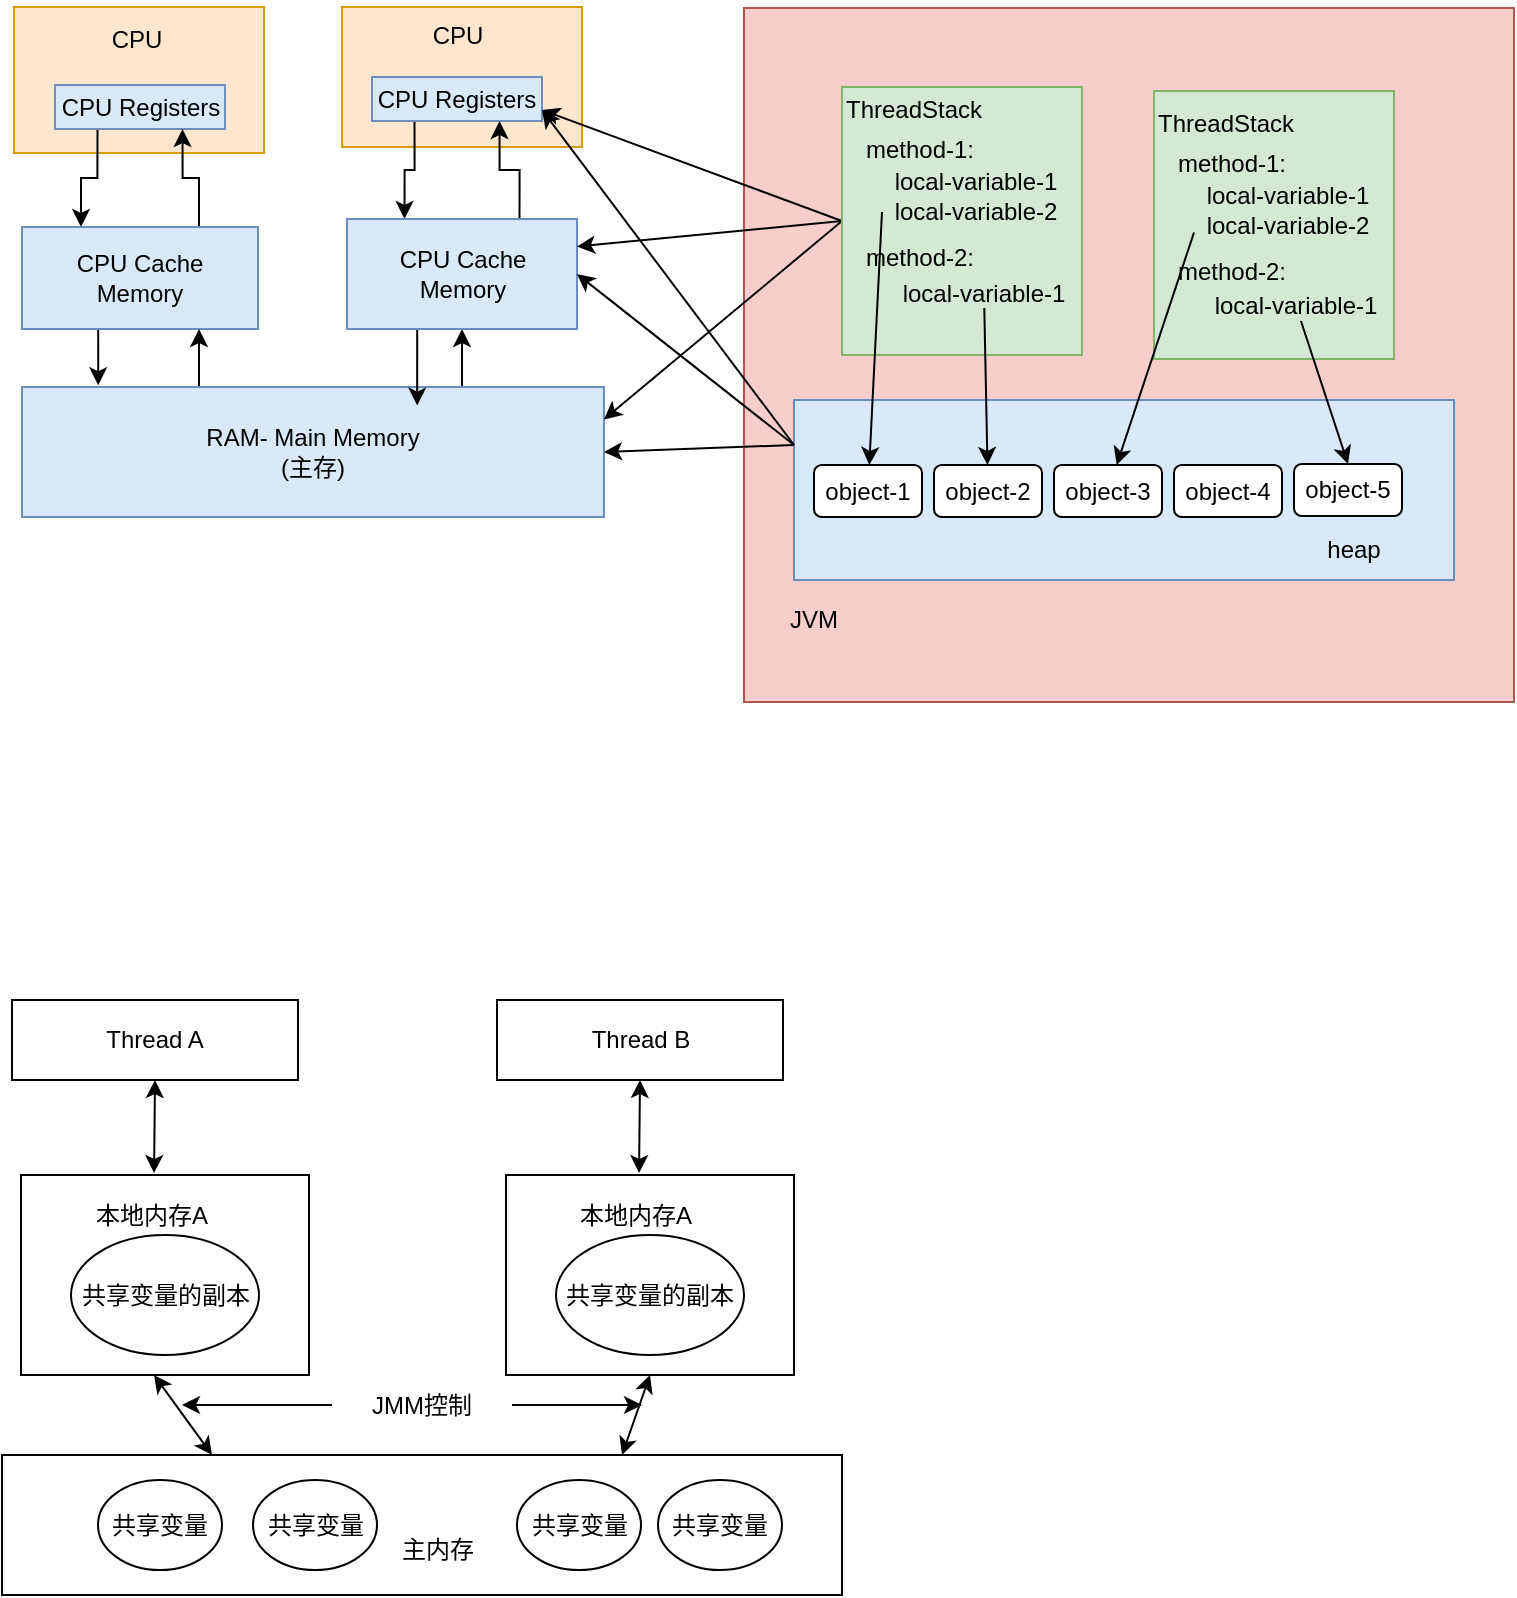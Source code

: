 <mxfile version="12.1.7" type="github" pages="2">
  <diagram id="ILxC6_wEYAGkN3Qzh64Z" name="CPU和缓存">
    <mxGraphModel dx="538" dy="333" grid="1" gridSize="10" guides="1" tooltips="1" connect="1" arrows="1" fold="1" page="1" pageScale="1" pageWidth="827" pageHeight="1169" math="0" shadow="0">
      <root>
        <mxCell id="0"/>
        <mxCell id="1" parent="0"/>
        <mxCell id="YYaNBqdhBjBN7z7zkRMa-2" value="" style="rounded=0;whiteSpace=wrap;html=1;fillColor=#f8cecc;strokeColor=#b85450;" vertex="1" parent="1">
          <mxGeometry x="425" y="34" width="385" height="347" as="geometry"/>
        </mxCell>
        <mxCell id="YYaNBqdhBjBN7z7zkRMa-3" value="" style="rounded=0;whiteSpace=wrap;html=1;fillColor=#ffe6cc;strokeColor=#d79b00;" vertex="1" parent="1">
          <mxGeometry x="60" y="33.5" width="125" height="73" as="geometry"/>
        </mxCell>
        <mxCell id="YYaNBqdhBjBN7z7zkRMa-4" value="CPU" style="text;html=1;strokeColor=none;fillColor=none;align=center;verticalAlign=middle;whiteSpace=wrap;rounded=0;direction=south;" vertex="1" parent="1">
          <mxGeometry x="109" y="30" width="25" height="40" as="geometry"/>
        </mxCell>
        <mxCell id="YYaNBqdhBjBN7z7zkRMa-5" style="edgeStyle=orthogonalEdgeStyle;rounded=0;orthogonalLoop=1;jettySize=auto;html=1;exitX=0.25;exitY=1;exitDx=0;exitDy=0;entryX=0.25;entryY=0;entryDx=0;entryDy=0;" edge="1" parent="1" source="YYaNBqdhBjBN7z7zkRMa-6" target="YYaNBqdhBjBN7z7zkRMa-9">
          <mxGeometry relative="1" as="geometry"/>
        </mxCell>
        <mxCell id="YYaNBqdhBjBN7z7zkRMa-6" value="CPU Registers" style="rounded=0;whiteSpace=wrap;html=1;fillColor=#dae8fc;strokeColor=#6c8ebf;" vertex="1" parent="1">
          <mxGeometry x="80.5" y="72.5" width="85" height="22" as="geometry"/>
        </mxCell>
        <mxCell id="YYaNBqdhBjBN7z7zkRMa-7" style="edgeStyle=orthogonalEdgeStyle;rounded=0;orthogonalLoop=1;jettySize=auto;html=1;exitX=0.75;exitY=0;exitDx=0;exitDy=0;entryX=0.75;entryY=1;entryDx=0;entryDy=0;" edge="1" parent="1" source="YYaNBqdhBjBN7z7zkRMa-9" target="YYaNBqdhBjBN7z7zkRMa-6">
          <mxGeometry relative="1" as="geometry"/>
        </mxCell>
        <mxCell id="YYaNBqdhBjBN7z7zkRMa-8" style="edgeStyle=orthogonalEdgeStyle;rounded=0;orthogonalLoop=1;jettySize=auto;html=1;exitX=0.25;exitY=1;exitDx=0;exitDy=0;entryX=0.131;entryY=-0.014;entryDx=0;entryDy=0;entryPerimeter=0;" edge="1" parent="1" source="YYaNBqdhBjBN7z7zkRMa-9" target="YYaNBqdhBjBN7z7zkRMa-12">
          <mxGeometry relative="1" as="geometry"/>
        </mxCell>
        <mxCell id="YYaNBqdhBjBN7z7zkRMa-9" value="CPU Cache&lt;br&gt;Memory" style="rounded=0;whiteSpace=wrap;html=1;fillColor=#dae8fc;strokeColor=#6c8ebf;" vertex="1" parent="1">
          <mxGeometry x="64" y="143.5" width="118" height="51" as="geometry"/>
        </mxCell>
        <mxCell id="YYaNBqdhBjBN7z7zkRMa-10" style="edgeStyle=orthogonalEdgeStyle;rounded=0;orthogonalLoop=1;jettySize=auto;html=1;exitX=0.25;exitY=0;exitDx=0;exitDy=0;entryX=0.75;entryY=1;entryDx=0;entryDy=0;" edge="1" parent="1" source="YYaNBqdhBjBN7z7zkRMa-12" target="YYaNBqdhBjBN7z7zkRMa-9">
          <mxGeometry relative="1" as="geometry"/>
        </mxCell>
        <mxCell id="YYaNBqdhBjBN7z7zkRMa-11" style="edgeStyle=orthogonalEdgeStyle;rounded=0;orthogonalLoop=1;jettySize=auto;html=1;exitX=0.75;exitY=0;exitDx=0;exitDy=0;entryX=0.5;entryY=1;entryDx=0;entryDy=0;" edge="1" parent="1" source="YYaNBqdhBjBN7z7zkRMa-12" target="YYaNBqdhBjBN7z7zkRMa-19">
          <mxGeometry relative="1" as="geometry">
            <mxPoint x="304" y="183.5" as="targetPoint"/>
          </mxGeometry>
        </mxCell>
        <mxCell id="YYaNBqdhBjBN7z7zkRMa-12" value="RAM- Main Memory&lt;br&gt;(主存)" style="rounded=0;whiteSpace=wrap;html=1;fillColor=#dae8fc;strokeColor=#6c8ebf;" vertex="1" parent="1">
          <mxGeometry x="64" y="223.5" width="291" height="65" as="geometry"/>
        </mxCell>
        <mxCell id="YYaNBqdhBjBN7z7zkRMa-13" value="" style="rounded=0;whiteSpace=wrap;html=1;fillColor=#ffe6cc;strokeColor=#d79b00;" vertex="1" parent="1">
          <mxGeometry x="224" y="33.5" width="120" height="70" as="geometry"/>
        </mxCell>
        <mxCell id="YYaNBqdhBjBN7z7zkRMa-14" value="CPU" style="text;html=1;strokeColor=none;fillColor=none;align=center;verticalAlign=middle;whiteSpace=wrap;rounded=0;" vertex="1" parent="1">
          <mxGeometry x="261.5" y="35.5" width="40" height="25" as="geometry"/>
        </mxCell>
        <mxCell id="YYaNBqdhBjBN7z7zkRMa-15" style="edgeStyle=orthogonalEdgeStyle;rounded=0;orthogonalLoop=1;jettySize=auto;html=1;exitX=0.25;exitY=1;exitDx=0;exitDy=0;entryX=0.25;entryY=0;entryDx=0;entryDy=0;" edge="1" parent="1" source="YYaNBqdhBjBN7z7zkRMa-16" target="YYaNBqdhBjBN7z7zkRMa-19">
          <mxGeometry relative="1" as="geometry"/>
        </mxCell>
        <mxCell id="YYaNBqdhBjBN7z7zkRMa-16" value="CPU Registers" style="rounded=0;whiteSpace=wrap;html=1;fillColor=#dae8fc;strokeColor=#6c8ebf;" vertex="1" parent="1">
          <mxGeometry x="239" y="68.5" width="85" height="22" as="geometry"/>
        </mxCell>
        <mxCell id="YYaNBqdhBjBN7z7zkRMa-17" style="edgeStyle=orthogonalEdgeStyle;rounded=0;orthogonalLoop=1;jettySize=auto;html=1;exitX=0.75;exitY=0;exitDx=0;exitDy=0;entryX=0.75;entryY=1;entryDx=0;entryDy=0;" edge="1" parent="1" source="YYaNBqdhBjBN7z7zkRMa-19" target="YYaNBqdhBjBN7z7zkRMa-16">
          <mxGeometry relative="1" as="geometry"/>
        </mxCell>
        <mxCell id="YYaNBqdhBjBN7z7zkRMa-18" style="edgeStyle=orthogonalEdgeStyle;rounded=0;orthogonalLoop=1;jettySize=auto;html=1;exitX=0.25;exitY=1;exitDx=0;exitDy=0;entryX=0.679;entryY=0.143;entryDx=0;entryDy=0;entryPerimeter=0;" edge="1" parent="1" source="YYaNBqdhBjBN7z7zkRMa-19" target="YYaNBqdhBjBN7z7zkRMa-12">
          <mxGeometry relative="1" as="geometry"/>
        </mxCell>
        <mxCell id="YYaNBqdhBjBN7z7zkRMa-19" value="CPU Cache&lt;br&gt;Memory" style="rounded=0;whiteSpace=wrap;html=1;fillColor=#dae8fc;strokeColor=#6c8ebf;" vertex="1" parent="1">
          <mxGeometry x="226.5" y="139.5" width="115" height="55" as="geometry"/>
        </mxCell>
        <mxCell id="YYaNBqdhBjBN7z7zkRMa-21" value="" style="rounded=0;whiteSpace=wrap;html=1;fillColor=#dae8fc;strokeColor=#6c8ebf;" vertex="1" parent="1">
          <mxGeometry x="450" y="230" width="330" height="90" as="geometry"/>
        </mxCell>
        <mxCell id="YYaNBqdhBjBN7z7zkRMa-23" value="" style="endArrow=classic;html=1;exitX=0;exitY=0.5;exitDx=0;exitDy=0;entryX=1;entryY=0.75;entryDx=0;entryDy=0;" edge="1" parent="1" source="YYaNBqdhBjBN7z7zkRMa-20" target="YYaNBqdhBjBN7z7zkRMa-16">
          <mxGeometry width="50" height="50" relative="1" as="geometry">
            <mxPoint x="334" y="103.5" as="sourcePoint"/>
            <mxPoint x="384" y="53.5" as="targetPoint"/>
          </mxGeometry>
        </mxCell>
        <mxCell id="YYaNBqdhBjBN7z7zkRMa-24" value="" style="endArrow=classic;html=1;exitX=0;exitY=0.5;exitDx=0;exitDy=0;entryX=1;entryY=0.25;entryDx=0;entryDy=0;" edge="1" parent="1" source="YYaNBqdhBjBN7z7zkRMa-20" target="YYaNBqdhBjBN7z7zkRMa-19">
          <mxGeometry width="50" height="50" relative="1" as="geometry">
            <mxPoint x="344" y="203.5" as="sourcePoint"/>
            <mxPoint x="394" y="153.5" as="targetPoint"/>
          </mxGeometry>
        </mxCell>
        <mxCell id="YYaNBqdhBjBN7z7zkRMa-25" value="" style="endArrow=classic;html=1;exitX=0;exitY=0.5;exitDx=0;exitDy=0;entryX=1;entryY=0.25;entryDx=0;entryDy=0;" edge="1" parent="1" source="YYaNBqdhBjBN7z7zkRMa-20" target="YYaNBqdhBjBN7z7zkRMa-12">
          <mxGeometry width="50" height="50" relative="1" as="geometry">
            <mxPoint x="314" y="323.5" as="sourcePoint"/>
            <mxPoint x="364" y="273.5" as="targetPoint"/>
          </mxGeometry>
        </mxCell>
        <mxCell id="YYaNBqdhBjBN7z7zkRMa-26" value="" style="endArrow=classic;html=1;exitX=0;exitY=0.25;exitDx=0;exitDy=0;entryX=1;entryY=0.75;entryDx=0;entryDy=0;" edge="1" parent="1" source="YYaNBqdhBjBN7z7zkRMa-21" target="YYaNBqdhBjBN7z7zkRMa-16">
          <mxGeometry width="50" height="50" relative="1" as="geometry">
            <mxPoint x="304" y="323.5" as="sourcePoint"/>
            <mxPoint x="354" y="273.5" as="targetPoint"/>
          </mxGeometry>
        </mxCell>
        <mxCell id="YYaNBqdhBjBN7z7zkRMa-27" value="" style="endArrow=classic;html=1;exitX=0;exitY=0.25;exitDx=0;exitDy=0;entryX=1;entryY=0.5;entryDx=0;entryDy=0;" edge="1" parent="1" source="YYaNBqdhBjBN7z7zkRMa-21" target="YYaNBqdhBjBN7z7zkRMa-19">
          <mxGeometry width="50" height="50" relative="1" as="geometry">
            <mxPoint x="314" y="353.5" as="sourcePoint"/>
            <mxPoint x="364" y="303.5" as="targetPoint"/>
          </mxGeometry>
        </mxCell>
        <mxCell id="YYaNBqdhBjBN7z7zkRMa-28" value="" style="endArrow=classic;html=1;exitX=0;exitY=0.25;exitDx=0;exitDy=0;entryX=1;entryY=0.5;entryDx=0;entryDy=0;" edge="1" parent="1" source="YYaNBqdhBjBN7z7zkRMa-21" target="YYaNBqdhBjBN7z7zkRMa-12">
          <mxGeometry width="50" height="50" relative="1" as="geometry">
            <mxPoint x="354" y="343.5" as="sourcePoint"/>
            <mxPoint x="404" y="293.5" as="targetPoint"/>
          </mxGeometry>
        </mxCell>
        <mxCell id="YYaNBqdhBjBN7z7zkRMa-29" value="JVM" style="text;html=1;strokeColor=none;fillColor=none;align=center;verticalAlign=middle;whiteSpace=wrap;rounded=0;" vertex="1" parent="1">
          <mxGeometry x="440" y="330" width="40" height="20" as="geometry"/>
        </mxCell>
        <mxCell id="YYaNBqdhBjBN7z7zkRMa-30" value="Thread A" style="rounded=0;whiteSpace=wrap;html=1;" vertex="1" parent="1">
          <mxGeometry x="59" y="530" width="143" height="40" as="geometry"/>
        </mxCell>
        <mxCell id="YYaNBqdhBjBN7z7zkRMa-31" value="" style="rounded=0;whiteSpace=wrap;html=1;" vertex="1" parent="1">
          <mxGeometry x="63.5" y="617.5" width="144" height="100" as="geometry"/>
        </mxCell>
        <mxCell id="YYaNBqdhBjBN7z7zkRMa-32" value="本地内存A" style="text;html=1;strokeColor=none;fillColor=none;align=center;verticalAlign=middle;whiteSpace=wrap;rounded=0;" vertex="1" parent="1">
          <mxGeometry x="92.5" y="627.5" width="72" height="20" as="geometry"/>
        </mxCell>
        <mxCell id="YYaNBqdhBjBN7z7zkRMa-33" style="edgeStyle=orthogonalEdgeStyle;rounded=0;orthogonalLoop=1;jettySize=auto;html=1;exitX=0.5;exitY=1;exitDx=0;exitDy=0;" edge="1" parent="1" source="YYaNBqdhBjBN7z7zkRMa-32" target="YYaNBqdhBjBN7z7zkRMa-32">
          <mxGeometry relative="1" as="geometry"/>
        </mxCell>
        <mxCell id="YYaNBqdhBjBN7z7zkRMa-34" value="共享变量的副本" style="ellipse;whiteSpace=wrap;html=1;" vertex="1" parent="1">
          <mxGeometry x="88.5" y="647.5" width="94" height="60" as="geometry"/>
        </mxCell>
        <mxCell id="YYaNBqdhBjBN7z7zkRMa-35" value="" style="rounded=0;whiteSpace=wrap;html=1;" vertex="1" parent="1">
          <mxGeometry x="54" y="757.5" width="420" height="70" as="geometry"/>
        </mxCell>
        <mxCell id="YYaNBqdhBjBN7z7zkRMa-36" value="共享变量" style="ellipse;whiteSpace=wrap;html=1;" vertex="1" parent="1">
          <mxGeometry x="102" y="770" width="62" height="45" as="geometry"/>
        </mxCell>
        <mxCell id="YYaNBqdhBjBN7z7zkRMa-37" value="共享变量" style="ellipse;whiteSpace=wrap;html=1;" vertex="1" parent="1">
          <mxGeometry x="179.5" y="770" width="62" height="45" as="geometry"/>
        </mxCell>
        <mxCell id="YYaNBqdhBjBN7z7zkRMa-38" value="共享变量" style="ellipse;whiteSpace=wrap;html=1;" vertex="1" parent="1">
          <mxGeometry x="311.5" y="770" width="62" height="45" as="geometry"/>
        </mxCell>
        <mxCell id="YYaNBqdhBjBN7z7zkRMa-39" value="共享变量" style="ellipse;whiteSpace=wrap;html=1;" vertex="1" parent="1">
          <mxGeometry x="382" y="770" width="62" height="45" as="geometry"/>
        </mxCell>
        <mxCell id="YYaNBqdhBjBN7z7zkRMa-40" value="" style="endArrow=classic;startArrow=classic;html=1;entryX=0.5;entryY=1;entryDx=0;entryDy=0;exitX=0.462;exitY=-0.01;exitDx=0;exitDy=0;exitPerimeter=0;" edge="1" parent="1" source="YYaNBqdhBjBN7z7zkRMa-31" target="YYaNBqdhBjBN7z7zkRMa-30">
          <mxGeometry width="50" height="50" relative="1" as="geometry">
            <mxPoint x="94" y="627.5" as="sourcePoint"/>
            <mxPoint x="144" y="577.5" as="targetPoint"/>
          </mxGeometry>
        </mxCell>
        <mxCell id="YYaNBqdhBjBN7z7zkRMa-41" value="" style="endArrow=classic;startArrow=classic;html=1;entryX=0.462;entryY=1;entryDx=0;entryDy=0;entryPerimeter=0;exitX=0.25;exitY=0;exitDx=0;exitDy=0;" edge="1" parent="1" source="YYaNBqdhBjBN7z7zkRMa-35" target="YYaNBqdhBjBN7z7zkRMa-31">
          <mxGeometry width="50" height="50" relative="1" as="geometry">
            <mxPoint x="84" y="787.5" as="sourcePoint"/>
            <mxPoint x="134" y="737.5" as="targetPoint"/>
          </mxGeometry>
        </mxCell>
        <mxCell id="YYaNBqdhBjBN7z7zkRMa-42" value="Thread B" style="rounded=0;whiteSpace=wrap;html=1;" vertex="1" parent="1">
          <mxGeometry x="301.5" y="530" width="143" height="40" as="geometry"/>
        </mxCell>
        <mxCell id="YYaNBqdhBjBN7z7zkRMa-43" value="" style="rounded=0;whiteSpace=wrap;html=1;" vertex="1" parent="1">
          <mxGeometry x="306" y="617.5" width="144" height="100" as="geometry"/>
        </mxCell>
        <mxCell id="YYaNBqdhBjBN7z7zkRMa-44" value="本地内存A" style="text;html=1;strokeColor=none;fillColor=none;align=center;verticalAlign=middle;whiteSpace=wrap;rounded=0;" vertex="1" parent="1">
          <mxGeometry x="335" y="627.5" width="72" height="20" as="geometry"/>
        </mxCell>
        <mxCell id="YYaNBqdhBjBN7z7zkRMa-45" style="edgeStyle=orthogonalEdgeStyle;rounded=0;orthogonalLoop=1;jettySize=auto;html=1;exitX=0.5;exitY=1;exitDx=0;exitDy=0;" edge="1" parent="1" source="YYaNBqdhBjBN7z7zkRMa-44" target="YYaNBqdhBjBN7z7zkRMa-44">
          <mxGeometry relative="1" as="geometry"/>
        </mxCell>
        <mxCell id="YYaNBqdhBjBN7z7zkRMa-46" value="共享变量的副本" style="ellipse;whiteSpace=wrap;html=1;" vertex="1" parent="1">
          <mxGeometry x="331" y="647.5" width="94" height="60" as="geometry"/>
        </mxCell>
        <mxCell id="YYaNBqdhBjBN7z7zkRMa-47" value="" style="endArrow=classic;startArrow=classic;html=1;entryX=0.5;entryY=1;entryDx=0;entryDy=0;exitX=0.462;exitY=-0.01;exitDx=0;exitDy=0;exitPerimeter=0;" edge="1" parent="1" source="YYaNBqdhBjBN7z7zkRMa-43" target="YYaNBqdhBjBN7z7zkRMa-42">
          <mxGeometry width="50" height="50" relative="1" as="geometry">
            <mxPoint x="336.5" y="627.5" as="sourcePoint"/>
            <mxPoint x="386.5" y="577.5" as="targetPoint"/>
          </mxGeometry>
        </mxCell>
        <mxCell id="YYaNBqdhBjBN7z7zkRMa-48" value="" style="endArrow=classic;startArrow=classic;html=1;entryX=0.5;entryY=1;entryDx=0;entryDy=0;" edge="1" parent="1" target="YYaNBqdhBjBN7z7zkRMa-43">
          <mxGeometry width="50" height="50" relative="1" as="geometry">
            <mxPoint x="364" y="757.5" as="sourcePoint"/>
            <mxPoint x="414" y="707.5" as="targetPoint"/>
          </mxGeometry>
        </mxCell>
        <mxCell id="YYaNBqdhBjBN7z7zkRMa-49" style="edgeStyle=orthogonalEdgeStyle;rounded=0;orthogonalLoop=1;jettySize=auto;html=1;exitX=0;exitY=0.5;exitDx=0;exitDy=0;" edge="1" parent="1" source="YYaNBqdhBjBN7z7zkRMa-51">
          <mxGeometry relative="1" as="geometry">
            <mxPoint x="144" y="732.5" as="targetPoint"/>
          </mxGeometry>
        </mxCell>
        <mxCell id="YYaNBqdhBjBN7z7zkRMa-50" style="edgeStyle=orthogonalEdgeStyle;rounded=0;orthogonalLoop=1;jettySize=auto;html=1;exitX=1;exitY=0.5;exitDx=0;exitDy=0;" edge="1" parent="1" source="YYaNBqdhBjBN7z7zkRMa-51">
          <mxGeometry relative="1" as="geometry">
            <mxPoint x="374" y="732.5" as="targetPoint"/>
          </mxGeometry>
        </mxCell>
        <mxCell id="YYaNBqdhBjBN7z7zkRMa-51" value="JMM控制" style="text;html=1;strokeColor=none;fillColor=none;align=center;verticalAlign=middle;whiteSpace=wrap;rounded=0;" vertex="1" parent="1">
          <mxGeometry x="219" y="717.5" width="90" height="30" as="geometry"/>
        </mxCell>
        <mxCell id="YYaNBqdhBjBN7z7zkRMa-52" value="主内存" style="text;html=1;strokeColor=none;fillColor=none;align=center;verticalAlign=middle;whiteSpace=wrap;rounded=0;" vertex="1" parent="1">
          <mxGeometry x="251.5" y="795" width="40" height="20" as="geometry"/>
        </mxCell>
        <mxCell id="q9u4zXfn57YhL3ntNb7U-8" value="object-1" style="rounded=1;whiteSpace=wrap;html=1;" vertex="1" parent="1">
          <mxGeometry x="460" y="262.5" width="54" height="26" as="geometry"/>
        </mxCell>
        <mxCell id="q9u4zXfn57YhL3ntNb7U-9" value="heap" style="text;html=1;strokeColor=none;fillColor=none;align=center;verticalAlign=middle;whiteSpace=wrap;rounded=0;" vertex="1" parent="1">
          <mxGeometry x="710" y="300" width="40" height="10" as="geometry"/>
        </mxCell>
        <mxCell id="q9u4zXfn57YhL3ntNb7U-10" value="object-2" style="rounded=1;whiteSpace=wrap;html=1;" vertex="1" parent="1">
          <mxGeometry x="520" y="262.5" width="54" height="26" as="geometry"/>
        </mxCell>
        <mxCell id="q9u4zXfn57YhL3ntNb7U-11" value="object-3" style="rounded=1;whiteSpace=wrap;html=1;" vertex="1" parent="1">
          <mxGeometry x="580" y="262.5" width="54" height="26" as="geometry"/>
        </mxCell>
        <mxCell id="q9u4zXfn57YhL3ntNb7U-12" value="object-4" style="rounded=1;whiteSpace=wrap;html=1;" vertex="1" parent="1">
          <mxGeometry x="640" y="262.5" width="54" height="26" as="geometry"/>
        </mxCell>
        <mxCell id="q9u4zXfn57YhL3ntNb7U-21" value="" style="group" vertex="1" connectable="0" parent="1">
          <mxGeometry x="474" y="73.5" width="120" height="134" as="geometry"/>
        </mxCell>
        <mxCell id="YYaNBqdhBjBN7z7zkRMa-20" value="" style="rounded=0;whiteSpace=wrap;html=1;fillColor=#d5e8d4;strokeColor=#82b366;" vertex="1" parent="q9u4zXfn57YhL3ntNb7U-21">
          <mxGeometry width="120" height="134" as="geometry"/>
        </mxCell>
        <mxCell id="q9u4zXfn57YhL3ntNb7U-1" value="ThreadStack" style="text;html=1;strokeColor=none;fillColor=none;align=center;verticalAlign=middle;whiteSpace=wrap;rounded=0;" vertex="1" parent="q9u4zXfn57YhL3ntNb7U-21">
          <mxGeometry x="16" y="1.5" width="40" height="20" as="geometry"/>
        </mxCell>
        <mxCell id="q9u4zXfn57YhL3ntNb7U-2" value="method-1:" style="text;html=1;strokeColor=none;fillColor=none;align=center;verticalAlign=middle;whiteSpace=wrap;rounded=0;" vertex="1" parent="q9u4zXfn57YhL3ntNb7U-21">
          <mxGeometry x="6" y="21.5" width="66" height="20" as="geometry"/>
        </mxCell>
        <mxCell id="q9u4zXfn57YhL3ntNb7U-3" value="local-variable-1" style="text;html=1;strokeColor=none;fillColor=none;align=center;verticalAlign=middle;whiteSpace=wrap;rounded=0;" vertex="1" parent="q9u4zXfn57YhL3ntNb7U-21">
          <mxGeometry x="24" y="40" width="86" height="15" as="geometry"/>
        </mxCell>
        <mxCell id="q9u4zXfn57YhL3ntNb7U-4" value="local-variable-2" style="text;html=1;strokeColor=none;fillColor=none;align=center;verticalAlign=middle;whiteSpace=wrap;rounded=0;" vertex="1" parent="q9u4zXfn57YhL3ntNb7U-21">
          <mxGeometry x="20" y="55" width="94" height="15" as="geometry"/>
        </mxCell>
        <mxCell id="q9u4zXfn57YhL3ntNb7U-6" value="method-2:" style="text;html=1;strokeColor=none;fillColor=none;align=center;verticalAlign=middle;whiteSpace=wrap;rounded=0;" vertex="1" parent="q9u4zXfn57YhL3ntNb7U-21">
          <mxGeometry x="6" y="75.5" width="66" height="20" as="geometry"/>
        </mxCell>
        <mxCell id="q9u4zXfn57YhL3ntNb7U-7" value="local-variable-1" style="text;html=1;strokeColor=none;fillColor=none;align=center;verticalAlign=middle;whiteSpace=wrap;rounded=0;" vertex="1" parent="q9u4zXfn57YhL3ntNb7U-21">
          <mxGeometry x="28" y="95.5" width="86" height="15" as="geometry"/>
        </mxCell>
        <mxCell id="q9u4zXfn57YhL3ntNb7U-22" value="" style="group" vertex="1" connectable="0" parent="1">
          <mxGeometry x="630" y="80" width="120" height="134" as="geometry"/>
        </mxCell>
        <mxCell id="q9u4zXfn57YhL3ntNb7U-14" value="" style="rounded=0;whiteSpace=wrap;html=1;fillColor=#d5e8d4;strokeColor=#82b366;" vertex="1" parent="q9u4zXfn57YhL3ntNb7U-22">
          <mxGeometry y="-4.5" width="120" height="134" as="geometry"/>
        </mxCell>
        <mxCell id="q9u4zXfn57YhL3ntNb7U-15" value="ThreadStack" style="text;html=1;strokeColor=none;fillColor=none;align=center;verticalAlign=middle;whiteSpace=wrap;rounded=0;" vertex="1" parent="q9u4zXfn57YhL3ntNb7U-22">
          <mxGeometry x="16" y="1.5" width="40" height="20" as="geometry"/>
        </mxCell>
        <mxCell id="q9u4zXfn57YhL3ntNb7U-16" value="method-1:" style="text;html=1;strokeColor=none;fillColor=none;align=center;verticalAlign=middle;whiteSpace=wrap;rounded=0;" vertex="1" parent="q9u4zXfn57YhL3ntNb7U-22">
          <mxGeometry x="6" y="21.5" width="66" height="20" as="geometry"/>
        </mxCell>
        <mxCell id="q9u4zXfn57YhL3ntNb7U-17" value="local-variable-1" style="text;html=1;strokeColor=none;fillColor=none;align=center;verticalAlign=middle;whiteSpace=wrap;rounded=0;" vertex="1" parent="q9u4zXfn57YhL3ntNb7U-22">
          <mxGeometry x="24" y="40" width="86" height="15" as="geometry"/>
        </mxCell>
        <mxCell id="q9u4zXfn57YhL3ntNb7U-18" value="local-variable-2" style="text;html=1;strokeColor=none;fillColor=none;align=center;verticalAlign=middle;whiteSpace=wrap;rounded=0;" vertex="1" parent="q9u4zXfn57YhL3ntNb7U-22">
          <mxGeometry x="20" y="55" width="94" height="15" as="geometry"/>
        </mxCell>
        <mxCell id="q9u4zXfn57YhL3ntNb7U-19" value="method-2:" style="text;html=1;strokeColor=none;fillColor=none;align=center;verticalAlign=middle;whiteSpace=wrap;rounded=0;" vertex="1" parent="q9u4zXfn57YhL3ntNb7U-22">
          <mxGeometry x="6" y="75.5" width="66" height="20" as="geometry"/>
        </mxCell>
        <mxCell id="q9u4zXfn57YhL3ntNb7U-20" value="local-variable-1" style="text;html=1;strokeColor=none;fillColor=none;align=center;verticalAlign=middle;whiteSpace=wrap;rounded=0;" vertex="1" parent="q9u4zXfn57YhL3ntNb7U-22">
          <mxGeometry x="28" y="95.5" width="86" height="15" as="geometry"/>
        </mxCell>
        <mxCell id="q9u4zXfn57YhL3ntNb7U-23" style="rounded=0;orthogonalLoop=1;jettySize=auto;html=1;" edge="1" parent="1" source="q9u4zXfn57YhL3ntNb7U-7" target="q9u4zXfn57YhL3ntNb7U-10">
          <mxGeometry relative="1" as="geometry"/>
        </mxCell>
        <mxCell id="q9u4zXfn57YhL3ntNb7U-24" style="edgeStyle=none;rounded=0;orthogonalLoop=1;jettySize=auto;html=1;exitX=0;exitY=0.75;exitDx=0;exitDy=0;" edge="1" parent="1" source="q9u4zXfn57YhL3ntNb7U-18" target="q9u4zXfn57YhL3ntNb7U-11">
          <mxGeometry relative="1" as="geometry"/>
        </mxCell>
        <mxCell id="q9u4zXfn57YhL3ntNb7U-25" value="object-5" style="rounded=1;whiteSpace=wrap;html=1;" vertex="1" parent="1">
          <mxGeometry x="700" y="262" width="54" height="26" as="geometry"/>
        </mxCell>
        <mxCell id="q9u4zXfn57YhL3ntNb7U-26" style="edgeStyle=none;rounded=0;orthogonalLoop=1;jettySize=auto;html=1;entryX=0.5;entryY=0;entryDx=0;entryDy=0;" edge="1" parent="1" source="q9u4zXfn57YhL3ntNb7U-20" target="q9u4zXfn57YhL3ntNb7U-25">
          <mxGeometry relative="1" as="geometry"/>
        </mxCell>
        <mxCell id="q9u4zXfn57YhL3ntNb7U-27" style="edgeStyle=none;rounded=0;orthogonalLoop=1;jettySize=auto;html=1;exitX=0;exitY=0.5;exitDx=0;exitDy=0;" edge="1" parent="1" source="q9u4zXfn57YhL3ntNb7U-4" target="q9u4zXfn57YhL3ntNb7U-8">
          <mxGeometry relative="1" as="geometry"/>
        </mxCell>
      </root>
    </mxGraphModel>
  </diagram>
  <diagram id="PNvWoTVO5A2KAkMdWKjw" name="Page-2">
    <mxGraphModel dx="1108" dy="-484" grid="1" gridSize="10" guides="1" tooltips="1" connect="1" arrows="1" fold="1" page="1" pageScale="1" pageWidth="827" pageHeight="1169" math="0" shadow="0">
      <root>
        <mxCell id="PeQlOYz2bRJARWZ1tdeL-0"/>
        <mxCell id="PeQlOYz2bRJARWZ1tdeL-1" parent="PeQlOYz2bRJARWZ1tdeL-0"/>
        <mxCell id="rM_7FHkH0u_7D51nXFv9-0" value="" style="rounded=0;whiteSpace=wrap;html=1;" vertex="1" parent="PeQlOYz2bRJARWZ1tdeL-1">
          <mxGeometry x="50" y="1680" width="680" height="270" as="geometry"/>
        </mxCell>
        <mxCell id="rM_7FHkH0u_7D51nXFv9-1" value="&lt;h1&gt;lock（锁定）&lt;/h1&gt;&lt;p&gt;作用于主内存的变量，把一个变量标识为一条线程独占的状态&lt;/p&gt;" style="text;html=1;strokeColor=none;fillColor=none;spacing=5;spacingTop=-20;whiteSpace=wrap;overflow=hidden;rounded=0;" vertex="1" parent="PeQlOYz2bRJARWZ1tdeL-1">
          <mxGeometry x="60" y="1210" width="334" height="70" as="geometry"/>
        </mxCell>
        <mxCell id="rM_7FHkH0u_7D51nXFv9-2" value="&lt;h1&gt;unlock（解锁）&lt;/h1&gt;&lt;p&gt;作用于主内存的变量，把一个变量标识释放的状态&lt;/p&gt;" style="text;html=1;strokeColor=none;fillColor=none;spacing=5;spacingTop=-20;whiteSpace=wrap;overflow=hidden;rounded=0;" vertex="1" parent="PeQlOYz2bRJARWZ1tdeL-1">
          <mxGeometry x="60" y="1290" width="334" height="70" as="geometry"/>
        </mxCell>
        <mxCell id="rM_7FHkH0u_7D51nXFv9-3" value="&lt;h1&gt;read（读取）&lt;/h1&gt;&lt;p&gt;作用于主内存的变量，把一个变量从主内存传输到线程的工作内存中，以便load动作使用&lt;/p&gt;" style="text;html=1;strokeColor=none;fillColor=none;spacing=5;spacingTop=-20;whiteSpace=wrap;overflow=hidden;rounded=0;" vertex="1" parent="PeQlOYz2bRJARWZ1tdeL-1">
          <mxGeometry x="60" y="1400" width="334" height="80" as="geometry"/>
        </mxCell>
        <mxCell id="rM_7FHkH0u_7D51nXFv9-4" value="&lt;h1&gt;load（载入）&lt;/h1&gt;&lt;p&gt;作用于工作内存的变量，把一个read传输的变量值放入到工作内存的变量副本中&lt;/p&gt;" style="text;html=1;strokeColor=none;fillColor=none;spacing=5;spacingTop=-20;whiteSpace=wrap;overflow=hidden;rounded=0;" vertex="1" parent="PeQlOYz2bRJARWZ1tdeL-1">
          <mxGeometry x="63" y="1500" width="334" height="80" as="geometry"/>
        </mxCell>
        <mxCell id="rM_7FHkH0u_7D51nXFv9-5" value="&lt;h1&gt;use（使用）&lt;/h1&gt;&lt;p&gt;作用与工作内存的变量，把工作内存中的一个变量值传递个执行引擎&lt;/p&gt;" style="text;html=1;strokeColor=none;fillColor=none;spacing=5;spacingTop=-20;whiteSpace=wrap;overflow=hidden;rounded=0;" vertex="1" parent="PeQlOYz2bRJARWZ1tdeL-1">
          <mxGeometry x="421" y="1200" width="334" height="80" as="geometry"/>
        </mxCell>
        <mxCell id="rM_7FHkH0u_7D51nXFv9-6" value="&lt;h1&gt;assig（赋值）&lt;/h1&gt;&lt;p&gt;作用与工作内存的变量，把它一个冲执行引擎接受到的值赋值给工作内存的变量&lt;/p&gt;" style="text;html=1;strokeColor=none;fillColor=none;spacing=5;spacingTop=-20;whiteSpace=wrap;overflow=hidden;rounded=0;" vertex="1" parent="PeQlOYz2bRJARWZ1tdeL-1">
          <mxGeometry x="421" y="1290" width="334" height="90" as="geometry"/>
        </mxCell>
        <mxCell id="rM_7FHkH0u_7D51nXFv9-7" value="&lt;h1&gt;store（存储）&lt;/h1&gt;&lt;p&gt;作用与工作内存的变量，把工作内存中的一个变量之传送到主内存中，以便随后的write的操作&lt;br&gt;&lt;/p&gt;" style="text;html=1;strokeColor=none;fillColor=none;spacing=5;spacingTop=-20;whiteSpace=wrap;overflow=hidden;rounded=0;" vertex="1" parent="PeQlOYz2bRJARWZ1tdeL-1">
          <mxGeometry x="421" y="1400" width="334" height="80" as="geometry"/>
        </mxCell>
        <mxCell id="rM_7FHkH0u_7D51nXFv9-8" value="&lt;h1&gt;write（写入）&lt;/h1&gt;&lt;p&gt;作用与主内存变量，把store操作从工作内存中的一个变量的值传递到主内存的变量中&lt;/p&gt;" style="text;html=1;strokeColor=none;fillColor=none;spacing=5;spacingTop=-20;whiteSpace=wrap;overflow=hidden;rounded=0;" vertex="1" parent="PeQlOYz2bRJARWZ1tdeL-1">
          <mxGeometry x="424" y="1500" width="334" height="80" as="geometry"/>
        </mxCell>
        <mxCell id="rM_7FHkH0u_7D51nXFv9-9" value="主内存" style="rounded=1;whiteSpace=wrap;html=1;fillColor=#dae8fc;strokeColor=#6c8ebf;" vertex="1" parent="PeQlOYz2bRJARWZ1tdeL-1">
          <mxGeometry x="59" y="1790" width="120" height="60" as="geometry"/>
        </mxCell>
        <mxCell id="rM_7FHkH0u_7D51nXFv9-10" value="save/load" style="rounded=1;whiteSpace=wrap;html=1;fillColor=#dae8fc;strokeColor=#6c8ebf;" vertex="1" parent="PeQlOYz2bRJARWZ1tdeL-1">
          <mxGeometry x="228.5" y="1790" width="120" height="60" as="geometry"/>
        </mxCell>
        <mxCell id="rM_7FHkH0u_7D51nXFv9-11" value="" style="edgeStyle=orthogonalEdgeStyle;rounded=0;orthogonalLoop=1;jettySize=auto;html=1;" edge="1" parent="PeQlOYz2bRJARWZ1tdeL-1" source="rM_7FHkH0u_7D51nXFv9-12" target="rM_7FHkH0u_7D51nXFv9-13">
          <mxGeometry relative="1" as="geometry"/>
        </mxCell>
        <mxCell id="rM_7FHkH0u_7D51nXFv9-12" value="工作内存" style="rounded=1;whiteSpace=wrap;html=1;fillColor=#d5e8d4;strokeColor=#82b366;" vertex="1" parent="PeQlOYz2bRJARWZ1tdeL-1">
          <mxGeometry x="440" y="1730" width="96" height="40" as="geometry"/>
        </mxCell>
        <mxCell id="rM_7FHkH0u_7D51nXFv9-13" value="Java线程" style="rounded=1;whiteSpace=wrap;html=1;fillColor=#d5e8d4;strokeColor=#82b366;" vertex="1" parent="PeQlOYz2bRJARWZ1tdeL-1">
          <mxGeometry x="616" y="1730" width="96" height="40" as="geometry"/>
        </mxCell>
        <mxCell id="rM_7FHkH0u_7D51nXFv9-14" style="edgeStyle=orthogonalEdgeStyle;rounded=0;orthogonalLoop=1;jettySize=auto;html=1;exitX=1;exitY=0.5;exitDx=0;exitDy=0;entryX=0;entryY=0.5;entryDx=0;entryDy=0;" edge="1" parent="PeQlOYz2bRJARWZ1tdeL-1" source="rM_7FHkH0u_7D51nXFv9-15" target="rM_7FHkH0u_7D51nXFv9-23">
          <mxGeometry relative="1" as="geometry"/>
        </mxCell>
        <mxCell id="rM_7FHkH0u_7D51nXFv9-15" value="工作内存" style="rounded=1;whiteSpace=wrap;html=1;fillColor=#d5e8d4;strokeColor=#82b366;" vertex="1" parent="PeQlOYz2bRJARWZ1tdeL-1">
          <mxGeometry x="440" y="1850" width="96" height="40" as="geometry"/>
        </mxCell>
        <mxCell id="rM_7FHkH0u_7D51nXFv9-16" style="edgeStyle=orthogonalEdgeStyle;rounded=0;orthogonalLoop=1;jettySize=auto;html=1;exitX=1;exitY=0.5;exitDx=0;exitDy=0;entryX=0;entryY=0.5;entryDx=0;entryDy=0;" edge="1" parent="PeQlOYz2bRJARWZ1tdeL-1" source="rM_7FHkH0u_7D51nXFv9-17" target="rM_7FHkH0u_7D51nXFv9-22">
          <mxGeometry relative="1" as="geometry"/>
        </mxCell>
        <mxCell id="rM_7FHkH0u_7D51nXFv9-17" value="工作内存" style="rounded=1;whiteSpace=wrap;html=1;fillColor=#d5e8d4;strokeColor=#82b366;" vertex="1" parent="PeQlOYz2bRJARWZ1tdeL-1">
          <mxGeometry x="441" y="1790" width="96" height="40" as="geometry"/>
        </mxCell>
        <mxCell id="rM_7FHkH0u_7D51nXFv9-18" value="" style="endArrow=classic;startArrow=classic;html=1;exitX=1;exitY=0.5;exitDx=0;exitDy=0;entryX=0;entryY=0.5;entryDx=0;entryDy=0;" edge="1" parent="PeQlOYz2bRJARWZ1tdeL-1" source="rM_7FHkH0u_7D51nXFv9-9" target="rM_7FHkH0u_7D51nXFv9-10">
          <mxGeometry width="50" height="50" relative="1" as="geometry">
            <mxPoint x="190" y="1910" as="sourcePoint"/>
            <mxPoint x="240" y="1860" as="targetPoint"/>
          </mxGeometry>
        </mxCell>
        <mxCell id="rM_7FHkH0u_7D51nXFv9-19" value="" style="endArrow=classic;html=1;exitX=1;exitY=0.5;exitDx=0;exitDy=0;entryX=0;entryY=0.5;entryDx=0;entryDy=0;" edge="1" parent="PeQlOYz2bRJARWZ1tdeL-1" source="rM_7FHkH0u_7D51nXFv9-10" target="rM_7FHkH0u_7D51nXFv9-12">
          <mxGeometry width="50" height="50" relative="1" as="geometry">
            <mxPoint x="360" y="1810" as="sourcePoint"/>
            <mxPoint x="410" y="1760" as="targetPoint"/>
          </mxGeometry>
        </mxCell>
        <mxCell id="rM_7FHkH0u_7D51nXFv9-20" value="" style="endArrow=classic;html=1;entryX=0;entryY=0.5;entryDx=0;entryDy=0;" edge="1" parent="PeQlOYz2bRJARWZ1tdeL-1" target="rM_7FHkH0u_7D51nXFv9-17">
          <mxGeometry width="50" height="50" relative="1" as="geometry">
            <mxPoint x="350" y="1820" as="sourcePoint"/>
            <mxPoint x="380" y="1850" as="targetPoint"/>
          </mxGeometry>
        </mxCell>
        <mxCell id="rM_7FHkH0u_7D51nXFv9-21" value="" style="endArrow=classic;html=1;exitX=1;exitY=0.5;exitDx=0;exitDy=0;entryX=0;entryY=0.5;entryDx=0;entryDy=0;" edge="1" parent="PeQlOYz2bRJARWZ1tdeL-1" source="rM_7FHkH0u_7D51nXFv9-10" target="rM_7FHkH0u_7D51nXFv9-15">
          <mxGeometry width="50" height="50" relative="1" as="geometry">
            <mxPoint x="350" y="1910" as="sourcePoint"/>
            <mxPoint x="400" y="1860" as="targetPoint"/>
          </mxGeometry>
        </mxCell>
        <mxCell id="rM_7FHkH0u_7D51nXFv9-22" value="Java线程" style="rounded=1;whiteSpace=wrap;html=1;fillColor=#d5e8d4;strokeColor=#82b366;" vertex="1" parent="PeQlOYz2bRJARWZ1tdeL-1">
          <mxGeometry x="616" y="1790" width="96" height="40" as="geometry"/>
        </mxCell>
        <mxCell id="rM_7FHkH0u_7D51nXFv9-23" value="Java线程" style="rounded=1;whiteSpace=wrap;html=1;fillColor=#d5e8d4;strokeColor=#82b366;" vertex="1" parent="PeQlOYz2bRJARWZ1tdeL-1">
          <mxGeometry x="616" y="1850" width="96" height="40" as="geometry"/>
        </mxCell>
        <mxCell id="rM_7FHkH0u_7D51nXFv9-24" value="Load" style="text;html=1;strokeColor=#b85450;fillColor=#f8cecc;align=center;verticalAlign=middle;whiteSpace=wrap;rounded=0;" vertex="1" parent="PeQlOYz2bRJARWZ1tdeL-1">
          <mxGeometry x="340" y="1710" width="57" height="30" as="geometry"/>
        </mxCell>
        <mxCell id="rM_7FHkH0u_7D51nXFv9-25" value="Use" style="text;html=1;strokeColor=#b85450;fillColor=#f8cecc;align=center;verticalAlign=middle;whiteSpace=wrap;rounded=0;" vertex="1" parent="PeQlOYz2bRJARWZ1tdeL-1">
          <mxGeometry x="543" y="1695" width="57" height="30" as="geometry"/>
        </mxCell>
        <mxCell id="rM_7FHkH0u_7D51nXFv9-26" value="Read" style="text;html=1;strokeColor=#b85450;fillColor=#f8cecc;align=center;verticalAlign=middle;whiteSpace=wrap;rounded=0;" vertex="1" parent="PeQlOYz2bRJARWZ1tdeL-1">
          <mxGeometry x="176.5" y="1740" width="57" height="30" as="geometry"/>
        </mxCell>
        <mxCell id="rM_7FHkH0u_7D51nXFv9-27" value="Write" style="text;html=1;strokeColor=#b85450;fillColor=#f8cecc;align=center;verticalAlign=middle;whiteSpace=wrap;rounded=0;" vertex="1" parent="PeQlOYz2bRJARWZ1tdeL-1">
          <mxGeometry x="178" y="1860" width="57" height="30" as="geometry"/>
        </mxCell>
        <mxCell id="rM_7FHkH0u_7D51nXFv9-28" value="Store" style="text;html=1;strokeColor=#b85450;fillColor=#f8cecc;align=center;verticalAlign=middle;whiteSpace=wrap;rounded=0;" vertex="1" parent="PeQlOYz2bRJARWZ1tdeL-1">
          <mxGeometry x="355" y="1875" width="57" height="30" as="geometry"/>
        </mxCell>
        <mxCell id="rM_7FHkH0u_7D51nXFv9-29" value="Assign" style="text;html=1;strokeColor=#b85450;fillColor=#f8cecc;align=center;verticalAlign=middle;whiteSpace=wrap;rounded=0;" vertex="1" parent="PeQlOYz2bRJARWZ1tdeL-1">
          <mxGeometry x="551.5" y="1890" width="57" height="30" as="geometry"/>
        </mxCell>
      </root>
    </mxGraphModel>
  </diagram>
</mxfile>
